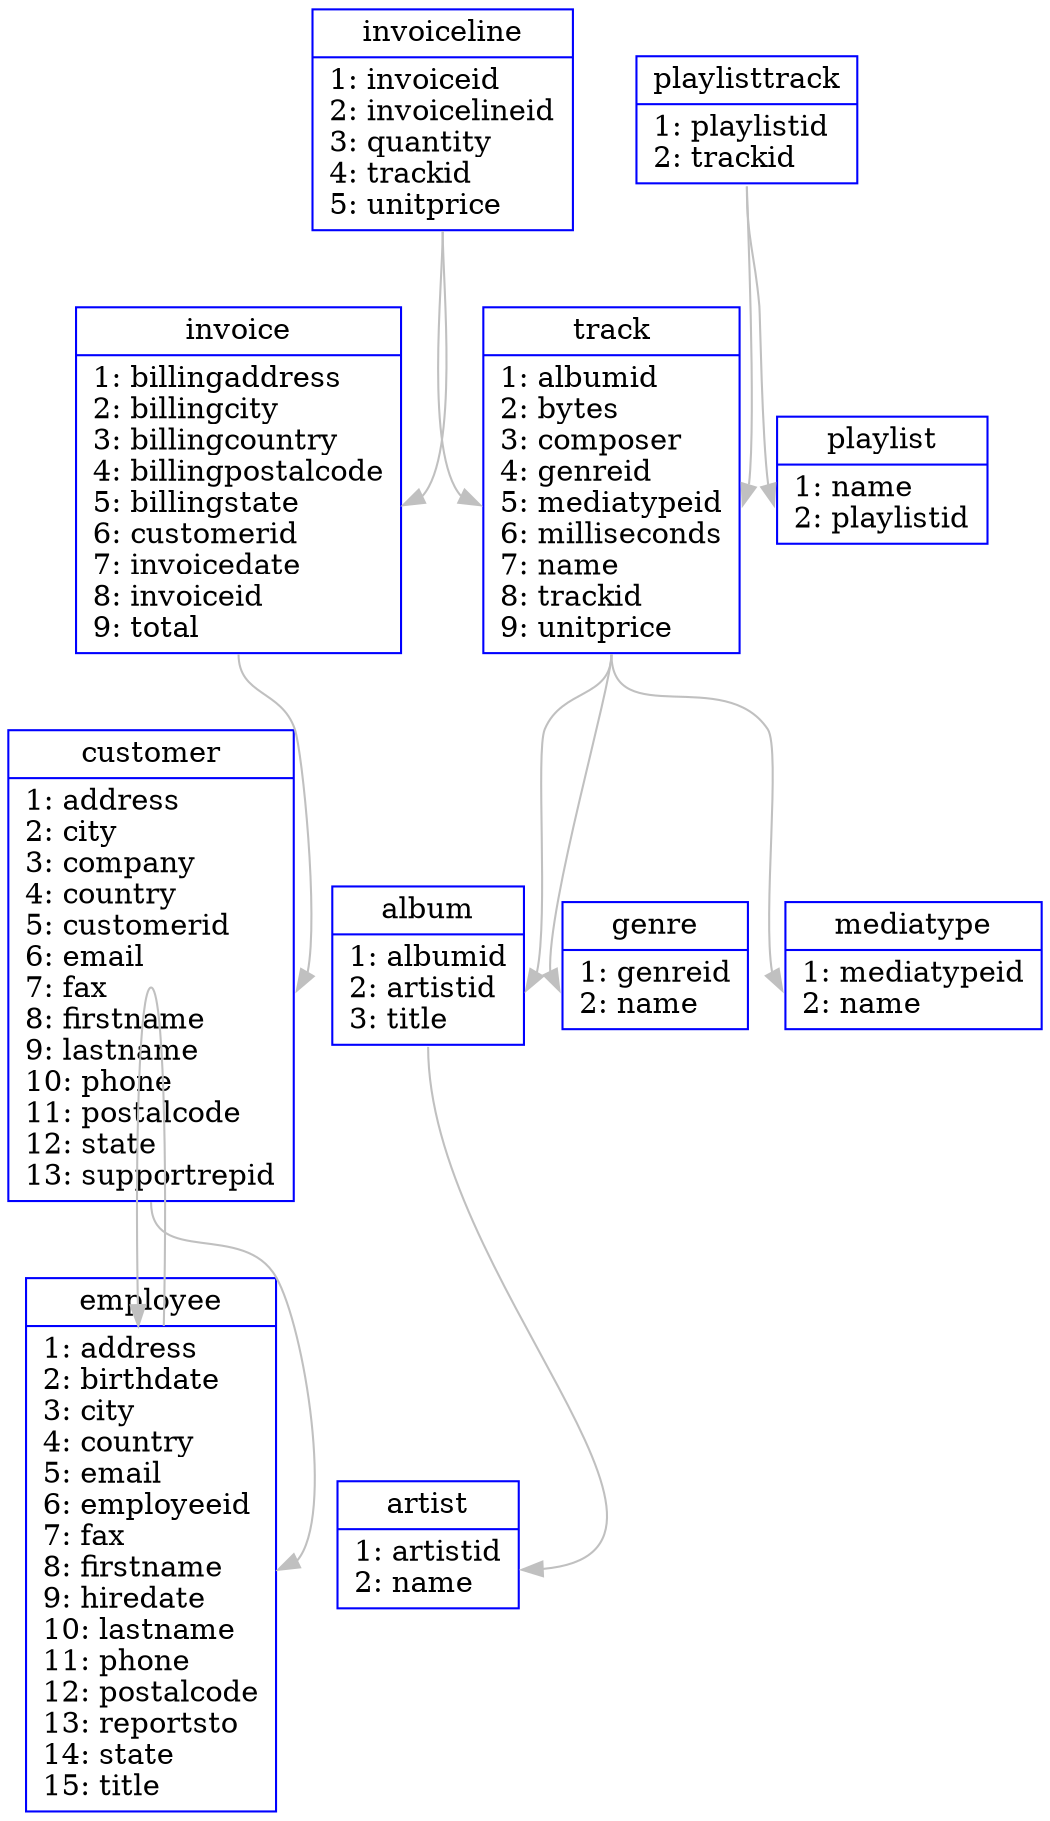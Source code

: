 digraph Perl
{
graph [ rankdir="TB" ]
node [ color="blue" shape="oval" ]
edge [ color="grey" ]
"album" [ label="{<port1> album|<port2> 1: albumid\l2: artistid\l3: title\l}" shape="record" ]
"artist" [ label="{<port1> artist|<port2> 1: artistid\l2: name\l}" shape="record" ]
"customer" [ label="{<port1> customer|<port2> 1: address\l2: city\l3: company\l4: country\l5: customerid\l6: email\l7: fax\l8: firstname\l9: lastname\l10: phone\l11: postalcode\l12: state\l13: supportrepid\l}" shape="record" ]
"employee" [ label="{<port1> employee|<port2> 1: address\l2: birthdate\l3: city\l4: country\l5: email\l6: employeeid\l7: fax\l8: firstname\l9: hiredate\l10: lastname\l11: phone\l12: postalcode\l13: reportsto\l14: state\l15: title\l}" shape="record" ]
"genre" [ label="{<port1> genre|<port2> 1: genreid\l2: name\l}" shape="record" ]
"invoice" [ label="{<port1> invoice|<port2> 1: billingaddress\l2: billingcity\l3: billingcountry\l4: billingpostalcode\l5: billingstate\l6: customerid\l7: invoicedate\l8: invoiceid\l9: total\l}" shape="record" ]
"invoiceline" [ label="{<port1> invoiceline|<port2> 1: invoiceid\l2: invoicelineid\l3: quantity\l4: trackid\l5: unitprice\l}" shape="record" ]
"mediatype" [ label="{<port1> mediatype|<port2> 1: mediatypeid\l2: name\l}" shape="record" ]
"playlist" [ label="{<port1> playlist|<port2> 1: name\l2: playlistid\l}" shape="record" ]
"playlisttrack" [ label="{<port1> playlisttrack|<port2> 1: playlistid\l2: trackid\l}" shape="record" ]
"track" [ label="{<port1> track|<port2> 1: albumid\l2: bytes\l3: composer\l4: genreid\l5: mediatypeid\l6: milliseconds\l7: name\l8: trackid\l9: unitprice\l}" shape="record" ]
"album":port2 -> "artist":port2 [ label="" ]
"customer":port2 -> "employee":port2 [ label="" ]
"employee":port2 -> "employee":port2 [ label="" ]
"invoice":port2 -> "customer":port2 [ label="" ]
"invoiceline":port2 -> "track":port2 [ label="" ]
"invoiceline":port2 -> "invoice":port2 [ label="" ]
"playlisttrack":port2 -> "track":port2 [ label="" ]
"playlisttrack":port2 -> "playlist":port2 [ label="" ]
"track":port2 -> "mediatype":port2 [ label="" ]
"track":port2 -> "album":port2 [ label="" ]
"track":port2 -> "genre":port2 [ label="" ]
}
